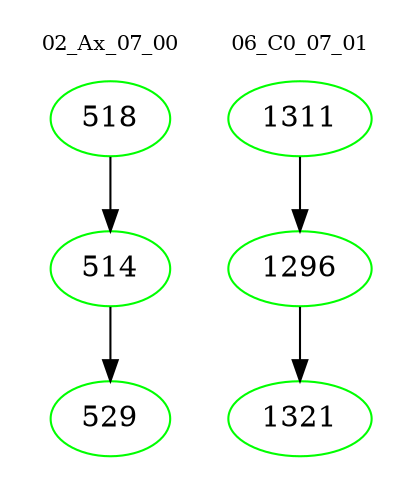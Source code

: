 digraph{
subgraph cluster_0 {
color = white
label = "02_Ax_07_00";
fontsize=10;
T0_518 [label="518", color="green"]
T0_518 -> T0_514 [color="black"]
T0_514 [label="514", color="green"]
T0_514 -> T0_529 [color="black"]
T0_529 [label="529", color="green"]
}
subgraph cluster_1 {
color = white
label = "06_C0_07_01";
fontsize=10;
T1_1311 [label="1311", color="green"]
T1_1311 -> T1_1296 [color="black"]
T1_1296 [label="1296", color="green"]
T1_1296 -> T1_1321 [color="black"]
T1_1321 [label="1321", color="green"]
}
}
